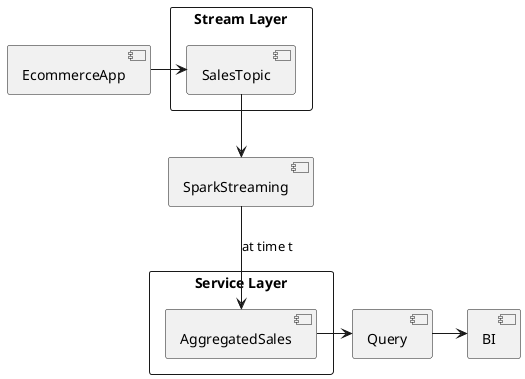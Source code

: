 @startuml "data-architecture-kappa"

[EcommerceApp]

rectangle "Stream Layer"{
    [SalesTopic]
}

[SparkStreaming]

rectangle "Service Layer"{
[AggregatedSales]
}

[Query]

[BI]


EcommerceApp -r-> SalesTopic
SalesTopic -d-> SparkStreaming
SparkStreaming -d-> AggregatedSales : "at time t"

AggregatedSales -r-> Query
Query -r-> BI

@enduml